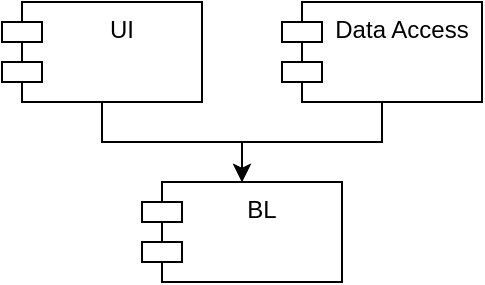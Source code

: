 <?xml version="1.0" encoding="UTF-8"?>
<mxfile version="21.0.6" type="google"><diagram name="Страница 1" id="CQW9XCmG1dQ2JoB7Arqp"><mxGraphModel dx="819" dy="399" grid="1" gridSize="10" guides="1" tooltips="1" connect="1" arrows="1" fold="1" page="1" pageScale="1" pageWidth="827" pageHeight="1169" math="0" shadow="0"><root><mxCell id="0"/><mxCell id="1" parent="0"/><mxCell id="iyydW6oFtwmzsftLNtHN-1" value="BL" style="shape=module;align=left;spacingLeft=20;align=center;verticalAlign=top;whiteSpace=wrap;html=1;" parent="1" vertex="1"><mxGeometry x="230" y="360" width="100" height="50" as="geometry"/></mxCell><mxCell id="rzU39eDf1PKOajJapWX2-2" style="edgeStyle=orthogonalEdgeStyle;rounded=0;orthogonalLoop=1;jettySize=auto;html=1;" edge="1" parent="1" source="iyydW6oFtwmzsftLNtHN-2" target="iyydW6oFtwmzsftLNtHN-1"><mxGeometry relative="1" as="geometry"/></mxCell><mxCell id="iyydW6oFtwmzsftLNtHN-2" value="Data Access" style="shape=module;align=left;spacingLeft=20;align=center;verticalAlign=top;whiteSpace=wrap;html=1;" parent="1" vertex="1"><mxGeometry x="300" y="270" width="100" height="50" as="geometry"/></mxCell><mxCell id="rzU39eDf1PKOajJapWX2-1" style="edgeStyle=orthogonalEdgeStyle;rounded=0;orthogonalLoop=1;jettySize=auto;html=1;" edge="1" parent="1" source="iyydW6oFtwmzsftLNtHN-3" target="iyydW6oFtwmzsftLNtHN-1"><mxGeometry relative="1" as="geometry"/></mxCell><mxCell id="iyydW6oFtwmzsftLNtHN-3" value="UI" style="shape=module;align=left;spacingLeft=20;align=center;verticalAlign=top;whiteSpace=wrap;html=1;" parent="1" vertex="1"><mxGeometry x="160" y="270" width="100" height="50" as="geometry"/></mxCell></root></mxGraphModel></diagram></mxfile>
